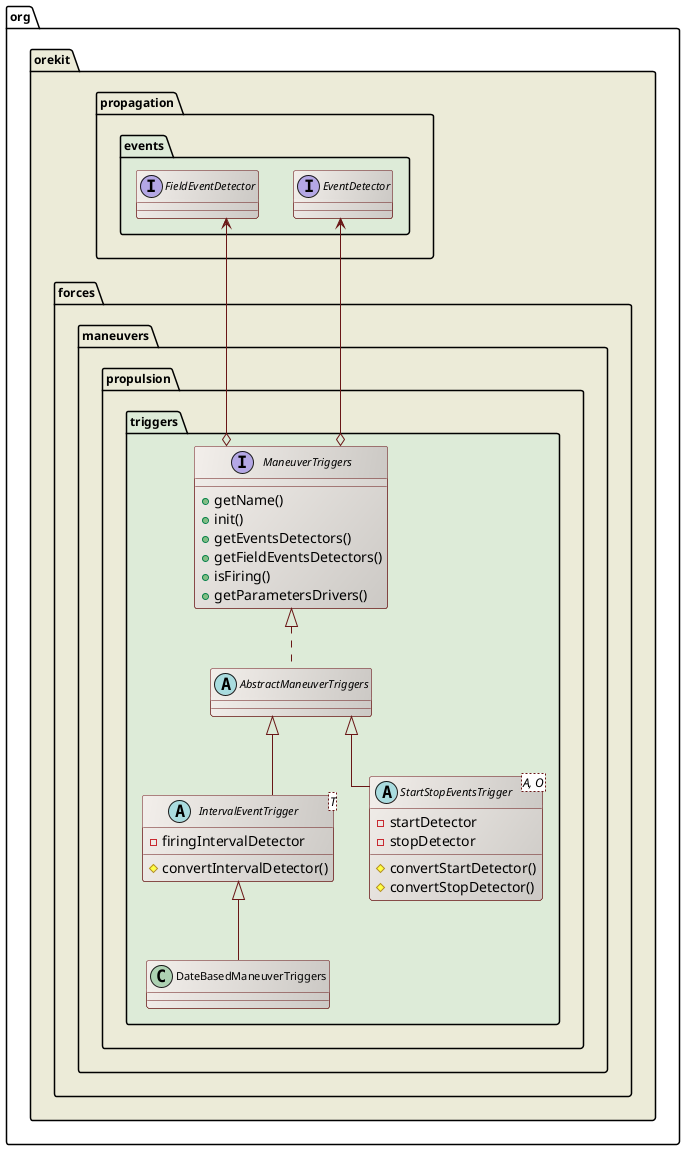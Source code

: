 ' Copyright 2002-2022 CS GROUP
' Licensed to CS GROUP (CS) under one or more
' contributor license agreements.  See the NOTICE file distributed with
' this work for additional information regarding copyright ownership.
' CS licenses this file to You under the Apache License, Version 2.0
' (the "License"); you may not use this file except in compliance with
' the License.  You may obtain a copy of the License at
'
'   http://www.apache.org/licenses/LICENSE-2.0
'
' Unless required by applicable law or agreed to in writing, software
' distributed under the License is distributed on an "AS IS" BASIS,
' WITHOUT WARRANTIES OR CONDITIONS OF ANY KIND, either express or implied.
' See the License for the specific language governing permissions and
' limitations under the License.
 
@startuml

  skinparam svek                  true
  skinparam ClassBackgroundColor  #F3EFEB/CCC9C5
  skinparam ClassArrowColor       #691616
  skinparam ClassBorderColor      #691616
  skinparam NoteBackgroundColor   #F3EFEB
  skinparam NoteBorderColor       #691616
  skinparam NoteFontColor         #691616
  skinparam ClassFontSize         11
  skinparam PackageFontSize       12
  skinparam linetype              ortho

  package org.orekit #ECEBD8 {

    package propagation.events #DDEBD8 {
      interface EventDetector
      interface FieldEventDetector
    }

    package forces.maneuvers.propulsion.triggers #DDEBD8 {

      interface ManeuverTriggers {
        +getName()
        +init()
        +getEventsDetectors()
        +getFieldEventsDetectors()
        +isFiring()
        +getParametersDrivers()
      }

      abstract class AbstractManeuverTriggers
      abstract class "IntervalEventTrigger<T>" as IntervalEventTrigger_T {
        -firingIntervalDetector
        #convertIntervalDetector()
      }
      abstract class "StartStopEventsTrigger<A, O>" as StartStopEventsTrigger_A_O {
        -startDetector
        -stopDetector
        #convertStartDetector()
        #convertStopDetector()
      }
      class DateBasedManeuverTriggers

      EventDetector <--o ManeuverTriggers
      FieldEventDetector <--o ManeuverTriggers
      ManeuverTriggers <|.. AbstractManeuverTriggers
      AbstractManeuverTriggers <|-- IntervalEventTrigger_T
      AbstractManeuverTriggers <|-- StartStopEventsTrigger_A_O
      IntervalEventTrigger_T <|-- DateBasedManeuverTriggers

    }

 }

@enduml
